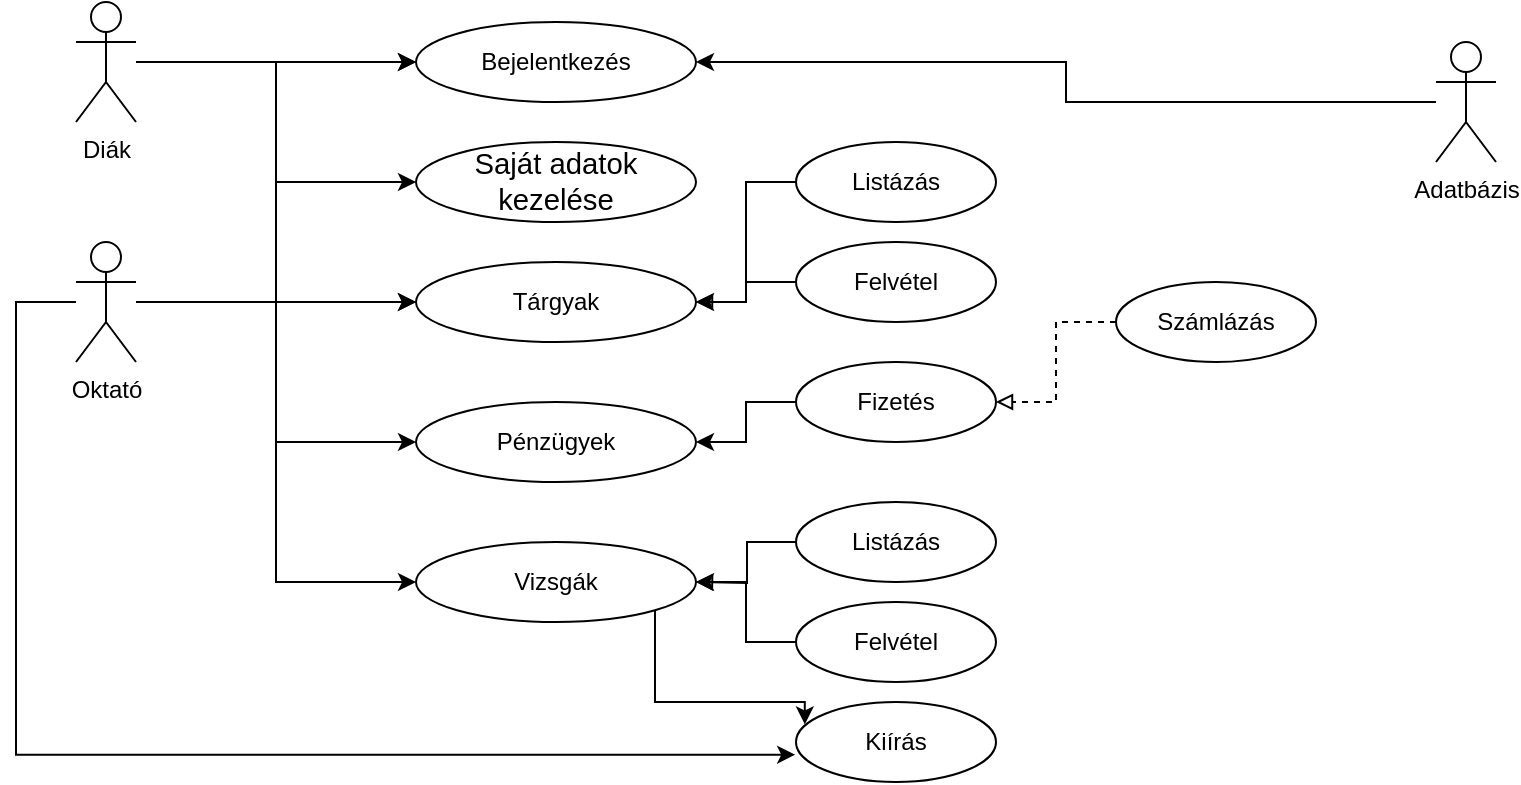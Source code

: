 <mxfile version="20.8.20" type="github" pages="2">
  <diagram name="Page-1" id="9T58Wb8SzC0G8X7j1vdJ">
    <mxGraphModel dx="809" dy="685" grid="1" gridSize="10" guides="1" tooltips="1" connect="1" arrows="1" fold="1" page="1" pageScale="1" pageWidth="1920" pageHeight="1200" math="0" shadow="0">
      <root>
        <mxCell id="0" />
        <mxCell id="1" parent="0" />
        <mxCell id="MzJG-p8dsivoI_f7hzQd-1" value="Bejelentkezés&lt;br&gt;&lt;span id=&quot;docs-internal-guid-5379b906-7fff-3f9e-3b3d-01d0d35dbc01&quot;&gt;&lt;/span&gt;&lt;span id=&quot;docs-internal-guid-5379b906-7fff-3f9e-3b3d-01d0d35dbc01&quot;&gt;&lt;/span&gt;" style="ellipse;whiteSpace=wrap;html=1;" vertex="1" parent="1">
          <mxGeometry x="240" y="50" width="140" height="40" as="geometry" />
        </mxCell>
        <mxCell id="MzJG-p8dsivoI_f7hzQd-9" style="edgeStyle=orthogonalEdgeStyle;rounded=0;orthogonalLoop=1;jettySize=auto;html=1;entryX=0;entryY=0.5;entryDx=0;entryDy=0;" edge="1" parent="1" source="MzJG-p8dsivoI_f7hzQd-2" target="MzJG-p8dsivoI_f7hzQd-1">
          <mxGeometry relative="1" as="geometry" />
        </mxCell>
        <mxCell id="MzJG-p8dsivoI_f7hzQd-14" style="edgeStyle=orthogonalEdgeStyle;rounded=0;orthogonalLoop=1;jettySize=auto;html=1;" edge="1" parent="1" source="MzJG-p8dsivoI_f7hzQd-2" target="MzJG-p8dsivoI_f7hzQd-5">
          <mxGeometry relative="1" as="geometry" />
        </mxCell>
        <mxCell id="CI9msFkLIQEPb6Zp6I-9-2" style="edgeStyle=orthogonalEdgeStyle;rounded=0;orthogonalLoop=1;jettySize=auto;html=1;entryX=-0.004;entryY=0.659;entryDx=0;entryDy=0;entryPerimeter=0;endArrow=classic;endFill=1;" edge="1" parent="1" source="MzJG-p8dsivoI_f7hzQd-2" target="CI9msFkLIQEPb6Zp6I-9-1">
          <mxGeometry relative="1" as="geometry">
            <Array as="points">
              <mxPoint x="40" y="190" />
              <mxPoint x="40" y="416" />
            </Array>
          </mxGeometry>
        </mxCell>
        <mxCell id="MzJG-p8dsivoI_f7hzQd-2" value="Oktató" style="shape=umlActor;verticalLabelPosition=bottom;verticalAlign=top;html=1;" vertex="1" parent="1">
          <mxGeometry x="70" y="160" width="30" height="60" as="geometry" />
        </mxCell>
        <mxCell id="MzJG-p8dsivoI_f7hzQd-8" style="edgeStyle=orthogonalEdgeStyle;rounded=0;orthogonalLoop=1;jettySize=auto;html=1;" edge="1" parent="1" source="MzJG-p8dsivoI_f7hzQd-3" target="MzJG-p8dsivoI_f7hzQd-1">
          <mxGeometry relative="1" as="geometry" />
        </mxCell>
        <mxCell id="MzJG-p8dsivoI_f7hzQd-10" style="edgeStyle=orthogonalEdgeStyle;rounded=0;orthogonalLoop=1;jettySize=auto;html=1;entryX=0;entryY=0.5;entryDx=0;entryDy=0;" edge="1" parent="1" source="MzJG-p8dsivoI_f7hzQd-3" target="MzJG-p8dsivoI_f7hzQd-4">
          <mxGeometry relative="1" as="geometry" />
        </mxCell>
        <mxCell id="MzJG-p8dsivoI_f7hzQd-11" style="edgeStyle=orthogonalEdgeStyle;rounded=0;orthogonalLoop=1;jettySize=auto;html=1;entryX=0;entryY=0.5;entryDx=0;entryDy=0;" edge="1" parent="1" source="MzJG-p8dsivoI_f7hzQd-3" target="MzJG-p8dsivoI_f7hzQd-5">
          <mxGeometry relative="1" as="geometry" />
        </mxCell>
        <mxCell id="MzJG-p8dsivoI_f7hzQd-12" style="edgeStyle=orthogonalEdgeStyle;rounded=0;orthogonalLoop=1;jettySize=auto;html=1;entryX=0;entryY=0.5;entryDx=0;entryDy=0;" edge="1" parent="1" source="MzJG-p8dsivoI_f7hzQd-3" target="MzJG-p8dsivoI_f7hzQd-6">
          <mxGeometry relative="1" as="geometry" />
        </mxCell>
        <mxCell id="MzJG-p8dsivoI_f7hzQd-13" style="edgeStyle=orthogonalEdgeStyle;rounded=0;orthogonalLoop=1;jettySize=auto;html=1;entryX=0;entryY=0.5;entryDx=0;entryDy=0;" edge="1" parent="1" source="MzJG-p8dsivoI_f7hzQd-3" target="MzJG-p8dsivoI_f7hzQd-7">
          <mxGeometry relative="1" as="geometry" />
        </mxCell>
        <mxCell id="MzJG-p8dsivoI_f7hzQd-3" value="Diák" style="shape=umlActor;verticalLabelPosition=bottom;verticalAlign=top;html=1;" vertex="1" parent="1">
          <mxGeometry x="70" y="40" width="30" height="60" as="geometry" />
        </mxCell>
        <mxCell id="MzJG-p8dsivoI_f7hzQd-4" value="&lt;p style=&quot;line-height:1.38;margin-top:0pt;margin-bottom:0pt;&quot; dir=&quot;ltr&quot;&gt;&lt;/p&gt;&lt;div&gt;&lt;/div&gt;&lt;span style=&quot;font-size: 11pt; font-family: Arial; background-color: transparent; font-variant-numeric: normal; font-variant-east-asian: normal; vertical-align: baseline;&quot;&gt;Saját adatok kezelése&lt;/span&gt;&lt;span id=&quot;docs-internal-guid-91f704aa-7fff-d391-dc4d-e6d4dd4163ff&quot;&gt;&lt;/span&gt;" style="ellipse;whiteSpace=wrap;html=1;" vertex="1" parent="1">
          <mxGeometry x="240" y="110" width="140" height="40" as="geometry" />
        </mxCell>
        <mxCell id="MzJG-p8dsivoI_f7hzQd-5" value="Tárgyak" style="ellipse;whiteSpace=wrap;html=1;" vertex="1" parent="1">
          <mxGeometry x="240" y="170" width="140" height="40" as="geometry" />
        </mxCell>
        <mxCell id="MzJG-p8dsivoI_f7hzQd-6" value="Pénzügyek&lt;span id=&quot;docs-internal-guid-00415eb3-7fff-3f91-92fd-791550fbcd9e&quot;&gt;&lt;/span&gt;" style="ellipse;whiteSpace=wrap;html=1;" vertex="1" parent="1">
          <mxGeometry x="240" y="240" width="140" height="40" as="geometry" />
        </mxCell>
        <mxCell id="MzJG-p8dsivoI_f7hzQd-7" value="Vizsgák" style="ellipse;whiteSpace=wrap;html=1;" vertex="1" parent="1">
          <mxGeometry x="240" y="310" width="140" height="40" as="geometry" />
        </mxCell>
        <mxCell id="MzJG-p8dsivoI_f7hzQd-16" style="edgeStyle=orthogonalEdgeStyle;rounded=0;orthogonalLoop=1;jettySize=auto;html=1;exitX=0;exitY=0.5;exitDx=0;exitDy=0;" edge="1" parent="1" source="MzJG-p8dsivoI_f7hzQd-15" target="MzJG-p8dsivoI_f7hzQd-5">
          <mxGeometry relative="1" as="geometry">
            <Array as="points">
              <mxPoint x="405" y="130" />
              <mxPoint x="405" y="190" />
            </Array>
          </mxGeometry>
        </mxCell>
        <mxCell id="MzJG-p8dsivoI_f7hzQd-15" value="Listázás" style="ellipse;whiteSpace=wrap;html=1;" vertex="1" parent="1">
          <mxGeometry x="430" y="110" width="100" height="40" as="geometry" />
        </mxCell>
        <mxCell id="MzJG-p8dsivoI_f7hzQd-18" style="edgeStyle=orthogonalEdgeStyle;rounded=0;orthogonalLoop=1;jettySize=auto;html=1;" edge="1" parent="1" source="MzJG-p8dsivoI_f7hzQd-17" target="MzJG-p8dsivoI_f7hzQd-6">
          <mxGeometry relative="1" as="geometry" />
        </mxCell>
        <mxCell id="MzJG-p8dsivoI_f7hzQd-17" value="Fizetés" style="ellipse;whiteSpace=wrap;html=1;" vertex="1" parent="1">
          <mxGeometry x="430" y="220" width="100" height="40" as="geometry" />
        </mxCell>
        <mxCell id="MzJG-p8dsivoI_f7hzQd-20" style="edgeStyle=orthogonalEdgeStyle;rounded=0;orthogonalLoop=1;jettySize=auto;html=1;endArrow=block;endFill=0;dashed=1;" edge="1" parent="1" source="MzJG-p8dsivoI_f7hzQd-19" target="MzJG-p8dsivoI_f7hzQd-17">
          <mxGeometry relative="1" as="geometry" />
        </mxCell>
        <mxCell id="MzJG-p8dsivoI_f7hzQd-19" value="Számlázás" style="ellipse;whiteSpace=wrap;html=1;" vertex="1" parent="1">
          <mxGeometry x="590" y="180" width="100" height="40" as="geometry" />
        </mxCell>
        <mxCell id="MzJG-p8dsivoI_f7hzQd-22" style="edgeStyle=orthogonalEdgeStyle;rounded=0;orthogonalLoop=1;jettySize=auto;html=1;entryX=1;entryY=0.5;entryDx=0;entryDy=0;endArrow=block;endFill=0;" edge="1" parent="1" source="MzJG-p8dsivoI_f7hzQd-21" target="MzJG-p8dsivoI_f7hzQd-5">
          <mxGeometry relative="1" as="geometry">
            <Array as="points">
              <mxPoint x="405" y="180" />
              <mxPoint x="405" y="190" />
            </Array>
          </mxGeometry>
        </mxCell>
        <mxCell id="MzJG-p8dsivoI_f7hzQd-21" value="Felvétel" style="ellipse;whiteSpace=wrap;html=1;" vertex="1" parent="1">
          <mxGeometry x="430" y="160" width="100" height="40" as="geometry" />
        </mxCell>
        <mxCell id="MzJG-p8dsivoI_f7hzQd-25" style="edgeStyle=orthogonalEdgeStyle;rounded=0;orthogonalLoop=1;jettySize=auto;html=1;endArrow=block;endFill=0;" edge="1" parent="1" source="MzJG-p8dsivoI_f7hzQd-23">
          <mxGeometry relative="1" as="geometry">
            <mxPoint x="380" y="330" as="targetPoint" />
          </mxGeometry>
        </mxCell>
        <mxCell id="MzJG-p8dsivoI_f7hzQd-23" value="Listázás" style="ellipse;whiteSpace=wrap;html=1;" vertex="1" parent="1">
          <mxGeometry x="430" y="290" width="100" height="40" as="geometry" />
        </mxCell>
        <mxCell id="MzJG-p8dsivoI_f7hzQd-26" style="edgeStyle=orthogonalEdgeStyle;rounded=0;orthogonalLoop=1;jettySize=auto;html=1;endArrow=classic;endFill=1;" edge="1" parent="1" source="MzJG-p8dsivoI_f7hzQd-24" target="MzJG-p8dsivoI_f7hzQd-7">
          <mxGeometry relative="1" as="geometry" />
        </mxCell>
        <mxCell id="MzJG-p8dsivoI_f7hzQd-24" value="Felvétel" style="ellipse;whiteSpace=wrap;html=1;" vertex="1" parent="1">
          <mxGeometry x="430" y="340" width="100" height="40" as="geometry" />
        </mxCell>
        <mxCell id="MzJG-p8dsivoI_f7hzQd-29" style="edgeStyle=orthogonalEdgeStyle;rounded=0;orthogonalLoop=1;jettySize=auto;html=1;endArrow=classic;endFill=1;" edge="1" parent="1" source="MzJG-p8dsivoI_f7hzQd-27" target="MzJG-p8dsivoI_f7hzQd-1">
          <mxGeometry relative="1" as="geometry" />
        </mxCell>
        <mxCell id="MzJG-p8dsivoI_f7hzQd-27" value="Adatbázis" style="shape=umlActor;verticalLabelPosition=bottom;verticalAlign=top;html=1;" vertex="1" parent="1">
          <mxGeometry x="750" y="60" width="30" height="60" as="geometry" />
        </mxCell>
        <mxCell id="CI9msFkLIQEPb6Zp6I-9-3" style="edgeStyle=orthogonalEdgeStyle;rounded=0;orthogonalLoop=1;jettySize=auto;html=1;entryX=1;entryY=1;entryDx=0;entryDy=0;endArrow=none;endFill=0;startArrow=classic;startFill=1;exitX=0.044;exitY=0.28;exitDx=0;exitDy=0;exitPerimeter=0;" edge="1" parent="1" source="CI9msFkLIQEPb6Zp6I-9-1" target="MzJG-p8dsivoI_f7hzQd-7">
          <mxGeometry relative="1" as="geometry">
            <Array as="points">
              <mxPoint x="434" y="390" />
              <mxPoint x="359" y="390" />
            </Array>
          </mxGeometry>
        </mxCell>
        <mxCell id="CI9msFkLIQEPb6Zp6I-9-1" value="Kiírás" style="ellipse;whiteSpace=wrap;html=1;" vertex="1" parent="1">
          <mxGeometry x="430" y="390" width="100" height="40" as="geometry" />
        </mxCell>
      </root>
    </mxGraphModel>
  </diagram>
  <diagram id="53L9vC0SpR7xqIkYFgDO" name="Page-2">
    <mxGraphModel dx="809" dy="685" grid="1" gridSize="10" guides="1" tooltips="1" connect="1" arrows="1" fold="1" page="1" pageScale="1" pageWidth="1920" pageHeight="1200" math="0" shadow="0">
      <root>
        <mxCell id="0" />
        <mxCell id="1" parent="0" />
        <mxCell id="hzvWR560fm_XCYAX1l33-1" value="Felhasználók" style="whiteSpace=wrap;html=1;align=center;" vertex="1" parent="1">
          <mxGeometry x="360" y="80" width="120" height="40" as="geometry" />
        </mxCell>
        <mxCell id="45ZXslWVmJet_euJkxrd-1" value="Tárgyak" style="whiteSpace=wrap;html=1;align=center;" vertex="1" parent="1">
          <mxGeometry x="360" y="160" width="120" height="40" as="geometry" />
        </mxCell>
        <mxCell id="xuJZACloTlofCstL0Xg4-1" value="Felhaszáló által felvett tárgyak" style="whiteSpace=wrap;html=1;align=center;" vertex="1" parent="1">
          <mxGeometry x="360" y="240" width="120" height="40" as="geometry" />
        </mxCell>
        <mxCell id="bod9rAOvNgz5emvKYns5-1" value="Pénzügyek" style="whiteSpace=wrap;html=1;align=center;" vertex="1" parent="1">
          <mxGeometry x="360" y="320" width="120" height="40" as="geometry" />
        </mxCell>
        <mxCell id="WyyZ6_zzRNHUlXpqTN7j-1" value="Vizsgák" style="whiteSpace=wrap;html=1;align=center;" vertex="1" parent="1">
          <mxGeometry x="360" y="410" width="120" height="40" as="geometry" />
        </mxCell>
        <mxCell id="BpTVn5oTMwb-CUnJ3Yt--1" value="Felvett vizsgák" style="whiteSpace=wrap;html=1;align=center;" vertex="1" parent="1">
          <mxGeometry x="360" y="490" width="120" height="40" as="geometry" />
        </mxCell>
      </root>
    </mxGraphModel>
  </diagram>
</mxfile>

